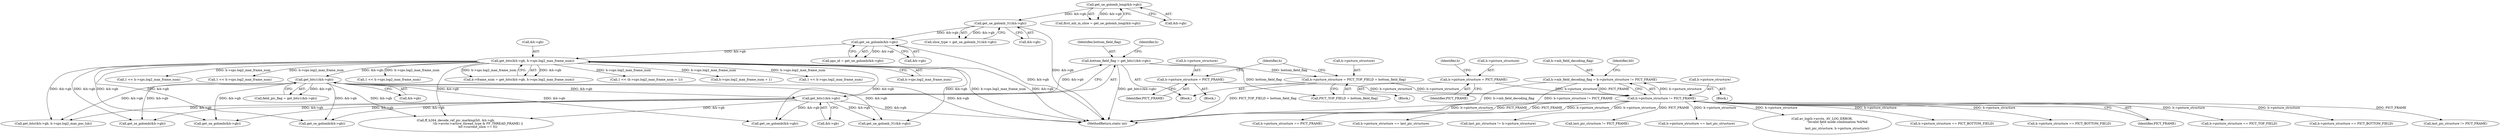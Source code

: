 digraph "0_FFmpeg_29ffeef5e73b8f41ff3a3f2242d356759c66f91f@pointer" {
"1001111" [label="(Call,h->mb_field_decoding_flag = h->picture_structure != PICT_FRAME)"];
"1001115" [label="(Call,h->picture_structure != PICT_FRAME)"];
"1001043" [label="(Call,h->picture_structure = PICT_FRAME)"];
"1001097" [label="(Call,h->picture_structure = PICT_FRAME)"];
"1001088" [label="(Call,h->picture_structure = PICT_TOP_FIELD + bottom_field_flag)"];
"1001081" [label="(Call,bottom_field_flag = get_bits1(&h->gb))"];
"1001083" [label="(Call,get_bits1(&h->gb))"];
"1001073" [label="(Call,get_bits1(&h->gb))"];
"1000997" [label="(Call,get_bits(&h->gb, h->sps.log2_max_frame_num))"];
"1000300" [label="(Call,get_ue_golomb(&h->gb))"];
"1000230" [label="(Call,get_ue_golomb_31(&h->gb))"];
"1000168" [label="(Call,get_ue_golomb_long(&h->gb))"];
"1001096" [label="(Block,)"];
"1001116" [label="(Call,h->picture_structure)"];
"1001081" [label="(Call,bottom_field_flag = get_bits1(&h->gb))"];
"1001208" [label="(Call,1 << h->sps.log2_max_frame_num)"];
"1001043" [label="(Call,h->picture_structure = PICT_FRAME)"];
"1002195" [label="(Call,get_se_golomb(&h->gb))"];
"1001082" [label="(Identifier,bottom_field_flag)"];
"1001084" [label="(Call,&h->gb)"];
"1001363" [label="(Call,last_pic_structure != PICT_FRAME)"];
"1000997" [label="(Call,get_bits(&h->gb, h->sps.log2_max_frame_num))"];
"1002066" [label="(Call,h->picture_structure == PICT_FRAME)"];
"1001042" [label="(Block,)"];
"1001104" [label="(Identifier,h)"];
"1000993" [label="(Call,h->frame_num = get_bits(&h->gb, h->sps.log2_max_frame_num))"];
"1003435" [label="(MethodReturn,static int)"];
"1002411" [label="(Call,ff_h264_decode_ref_pic_marking(h0, &h->gb,\n                                             !(h->avctx->active_thread_type & FF_THREAD_FRAME) ||\n                                             h0->current_slice == 0))"];
"1001111" [label="(Call,h->mb_field_decoding_flag = h->picture_structure != PICT_FRAME)"];
"1001098" [label="(Call,h->picture_structure)"];
"1001044" [label="(Call,h->picture_structure)"];
"1000228" [label="(Call,slice_type = get_ue_golomb_31(&h->gb))"];
"1000231" [label="(Call,&h->gb)"];
"1001080" [label="(Block,)"];
"1002107" [label="(Call,1 << (h->sps.log2_max_frame_num + 1))"];
"1001321" [label="(Call,h->picture_structure == last_pic_structure)"];
"1002109" [label="(Call,h->sps.log2_max_frame_num + 1)"];
"1001129" [label="(Call,last_pic_structure != h->picture_structure)"];
"1000998" [label="(Call,&h->gb)"];
"1001479" [label="(Call,1 << h->sps.log2_max_frame_num)"];
"1001101" [label="(Identifier,PICT_FRAME)"];
"1001331" [label="(Call,last_pic_structure != PICT_FRAME)"];
"1001123" [label="(Identifier,h0)"];
"1001112" [label="(Call,h->mb_field_decoding_flag)"];
"1002122" [label="(Call,get_ue_golomb(&h->gb))"];
"1001092" [label="(Call,PICT_TOP_FIELD + bottom_field_flag)"];
"1000127" [label="(Block,)"];
"1002502" [label="(Call,get_ue_golomb_31(&h->gb))"];
"1001074" [label="(Call,&h->gb)"];
"1001002" [label="(Call,h->sps.log2_max_frame_num)"];
"1002538" [label="(Call,get_se_golomb(&h->gb))"];
"1001047" [label="(Identifier,PICT_FRAME)"];
"1001743" [label="(Call,h->picture_structure == last_pic_structure)"];
"1000166" [label="(Call,first_mb_in_slice = get_ue_golomb_long(&h->gb))"];
"1001402" [label="(Call,av_log(h->avctx, AV_LOG_ERROR,\n                               \"Invalid field mode combination %d/%d\n\",\n                               last_pic_structure, h->picture_structure))"];
"1002248" [label="(Call,get_ue_golomb(&h->gb))"];
"1001113" [label="(Identifier,h)"];
"1000230" [label="(Call,get_ue_golomb_31(&h->gb))"];
"1001088" [label="(Call,h->picture_structure = PICT_TOP_FIELD + bottom_field_flag)"];
"1002039" [label="(Call,h->picture_structure == PICT_BOTTOM_FIELD)"];
"1001115" [label="(Call,h->picture_structure != PICT_FRAME)"];
"1001845" [label="(Call,h->picture_structure == PICT_BOTTOM_FIELD)"];
"1001089" [label="(Call,h->picture_structure)"];
"1002140" [label="(Call,get_bits(&h->gb, h->sps.log2_max_poc_lsb))"];
"1001556" [label="(Call,1 << h->sps.log2_max_frame_num)"];
"1001071" [label="(Call,field_pic_flag = get_bits1(&h->gb))"];
"1000300" [label="(Call,get_ue_golomb(&h->gb))"];
"1000168" [label="(Call,get_ue_golomb_long(&h->gb))"];
"1001119" [label="(Identifier,PICT_FRAME)"];
"1001083" [label="(Call,get_bits1(&h->gb))"];
"1000301" [label="(Call,&h->gb)"];
"1001396" [label="(Call,h->picture_structure == PICT_TOP_FIELD)"];
"1001073" [label="(Call,get_bits1(&h->gb))"];
"1000298" [label="(Call,pps_id = get_ue_golomb(&h->gb))"];
"1002083" [label="(Call,1 << h->sps.log2_max_frame_num)"];
"1000169" [label="(Call,&h->gb)"];
"1001090" [label="(Identifier,h)"];
"1001387" [label="(Call,h->picture_structure == PICT_BOTTOM_FIELD)"];
"1001097" [label="(Call,h->picture_structure = PICT_FRAME)"];
"1001111" -> "1000127"  [label="AST: "];
"1001111" -> "1001115"  [label="CFG: "];
"1001112" -> "1001111"  [label="AST: "];
"1001115" -> "1001111"  [label="AST: "];
"1001123" -> "1001111"  [label="CFG: "];
"1001111" -> "1003435"  [label="DDG: h->picture_structure != PICT_FRAME"];
"1001111" -> "1003435"  [label="DDG: h->mb_field_decoding_flag"];
"1001115" -> "1001111"  [label="DDG: h->picture_structure"];
"1001115" -> "1001111"  [label="DDG: PICT_FRAME"];
"1001115" -> "1001119"  [label="CFG: "];
"1001116" -> "1001115"  [label="AST: "];
"1001119" -> "1001115"  [label="AST: "];
"1001115" -> "1003435"  [label="DDG: h->picture_structure"];
"1001115" -> "1003435"  [label="DDG: PICT_FRAME"];
"1001043" -> "1001115"  [label="DDG: h->picture_structure"];
"1001097" -> "1001115"  [label="DDG: h->picture_structure"];
"1001088" -> "1001115"  [label="DDG: h->picture_structure"];
"1001115" -> "1001129"  [label="DDG: h->picture_structure"];
"1001115" -> "1001321"  [label="DDG: h->picture_structure"];
"1001115" -> "1001331"  [label="DDG: PICT_FRAME"];
"1001115" -> "1001363"  [label="DDG: PICT_FRAME"];
"1001115" -> "1001387"  [label="DDG: h->picture_structure"];
"1001115" -> "1001396"  [label="DDG: h->picture_structure"];
"1001115" -> "1001402"  [label="DDG: h->picture_structure"];
"1001115" -> "1001743"  [label="DDG: h->picture_structure"];
"1001115" -> "1001845"  [label="DDG: h->picture_structure"];
"1001115" -> "1002039"  [label="DDG: h->picture_structure"];
"1001115" -> "1002066"  [label="DDG: PICT_FRAME"];
"1001043" -> "1001042"  [label="AST: "];
"1001043" -> "1001047"  [label="CFG: "];
"1001044" -> "1001043"  [label="AST: "];
"1001047" -> "1001043"  [label="AST: "];
"1001113" -> "1001043"  [label="CFG: "];
"1001097" -> "1001096"  [label="AST: "];
"1001097" -> "1001101"  [label="CFG: "];
"1001098" -> "1001097"  [label="AST: "];
"1001101" -> "1001097"  [label="AST: "];
"1001104" -> "1001097"  [label="CFG: "];
"1001088" -> "1001080"  [label="AST: "];
"1001088" -> "1001092"  [label="CFG: "];
"1001089" -> "1001088"  [label="AST: "];
"1001092" -> "1001088"  [label="AST: "];
"1001113" -> "1001088"  [label="CFG: "];
"1001088" -> "1003435"  [label="DDG: PICT_TOP_FIELD + bottom_field_flag"];
"1001081" -> "1001088"  [label="DDG: bottom_field_flag"];
"1001081" -> "1001080"  [label="AST: "];
"1001081" -> "1001083"  [label="CFG: "];
"1001082" -> "1001081"  [label="AST: "];
"1001083" -> "1001081"  [label="AST: "];
"1001090" -> "1001081"  [label="CFG: "];
"1001081" -> "1003435"  [label="DDG: get_bits1(&h->gb)"];
"1001083" -> "1001081"  [label="DDG: &h->gb"];
"1001081" -> "1001092"  [label="DDG: bottom_field_flag"];
"1001083" -> "1001084"  [label="CFG: "];
"1001084" -> "1001083"  [label="AST: "];
"1001083" -> "1003435"  [label="DDG: &h->gb"];
"1001073" -> "1001083"  [label="DDG: &h->gb"];
"1001083" -> "1002122"  [label="DDG: &h->gb"];
"1001083" -> "1002140"  [label="DDG: &h->gb"];
"1001083" -> "1002195"  [label="DDG: &h->gb"];
"1001083" -> "1002248"  [label="DDG: &h->gb"];
"1001083" -> "1002411"  [label="DDG: &h->gb"];
"1001083" -> "1002502"  [label="DDG: &h->gb"];
"1001083" -> "1002538"  [label="DDG: &h->gb"];
"1001073" -> "1001071"  [label="AST: "];
"1001073" -> "1001074"  [label="CFG: "];
"1001074" -> "1001073"  [label="AST: "];
"1001071" -> "1001073"  [label="CFG: "];
"1001073" -> "1003435"  [label="DDG: &h->gb"];
"1001073" -> "1001071"  [label="DDG: &h->gb"];
"1000997" -> "1001073"  [label="DDG: &h->gb"];
"1001073" -> "1002122"  [label="DDG: &h->gb"];
"1001073" -> "1002140"  [label="DDG: &h->gb"];
"1001073" -> "1002195"  [label="DDG: &h->gb"];
"1001073" -> "1002248"  [label="DDG: &h->gb"];
"1001073" -> "1002411"  [label="DDG: &h->gb"];
"1001073" -> "1002502"  [label="DDG: &h->gb"];
"1001073" -> "1002538"  [label="DDG: &h->gb"];
"1000997" -> "1000993"  [label="AST: "];
"1000997" -> "1001002"  [label="CFG: "];
"1000998" -> "1000997"  [label="AST: "];
"1001002" -> "1000997"  [label="AST: "];
"1000993" -> "1000997"  [label="CFG: "];
"1000997" -> "1003435"  [label="DDG: &h->gb"];
"1000997" -> "1003435"  [label="DDG: h->sps.log2_max_frame_num"];
"1000997" -> "1000993"  [label="DDG: &h->gb"];
"1000997" -> "1000993"  [label="DDG: h->sps.log2_max_frame_num"];
"1000300" -> "1000997"  [label="DDG: &h->gb"];
"1000997" -> "1001208"  [label="DDG: h->sps.log2_max_frame_num"];
"1000997" -> "1001479"  [label="DDG: h->sps.log2_max_frame_num"];
"1000997" -> "1001556"  [label="DDG: h->sps.log2_max_frame_num"];
"1000997" -> "1002083"  [label="DDG: h->sps.log2_max_frame_num"];
"1000997" -> "1002107"  [label="DDG: h->sps.log2_max_frame_num"];
"1000997" -> "1002109"  [label="DDG: h->sps.log2_max_frame_num"];
"1000997" -> "1002122"  [label="DDG: &h->gb"];
"1000997" -> "1002140"  [label="DDG: &h->gb"];
"1000997" -> "1002195"  [label="DDG: &h->gb"];
"1000997" -> "1002248"  [label="DDG: &h->gb"];
"1000997" -> "1002411"  [label="DDG: &h->gb"];
"1000997" -> "1002502"  [label="DDG: &h->gb"];
"1000997" -> "1002538"  [label="DDG: &h->gb"];
"1000300" -> "1000298"  [label="AST: "];
"1000300" -> "1000301"  [label="CFG: "];
"1000301" -> "1000300"  [label="AST: "];
"1000298" -> "1000300"  [label="CFG: "];
"1000300" -> "1003435"  [label="DDG: &h->gb"];
"1000300" -> "1000298"  [label="DDG: &h->gb"];
"1000230" -> "1000300"  [label="DDG: &h->gb"];
"1000230" -> "1000228"  [label="AST: "];
"1000230" -> "1000231"  [label="CFG: "];
"1000231" -> "1000230"  [label="AST: "];
"1000228" -> "1000230"  [label="CFG: "];
"1000230" -> "1003435"  [label="DDG: &h->gb"];
"1000230" -> "1000228"  [label="DDG: &h->gb"];
"1000168" -> "1000230"  [label="DDG: &h->gb"];
"1000168" -> "1000166"  [label="AST: "];
"1000168" -> "1000169"  [label="CFG: "];
"1000169" -> "1000168"  [label="AST: "];
"1000166" -> "1000168"  [label="CFG: "];
"1000168" -> "1000166"  [label="DDG: &h->gb"];
}
